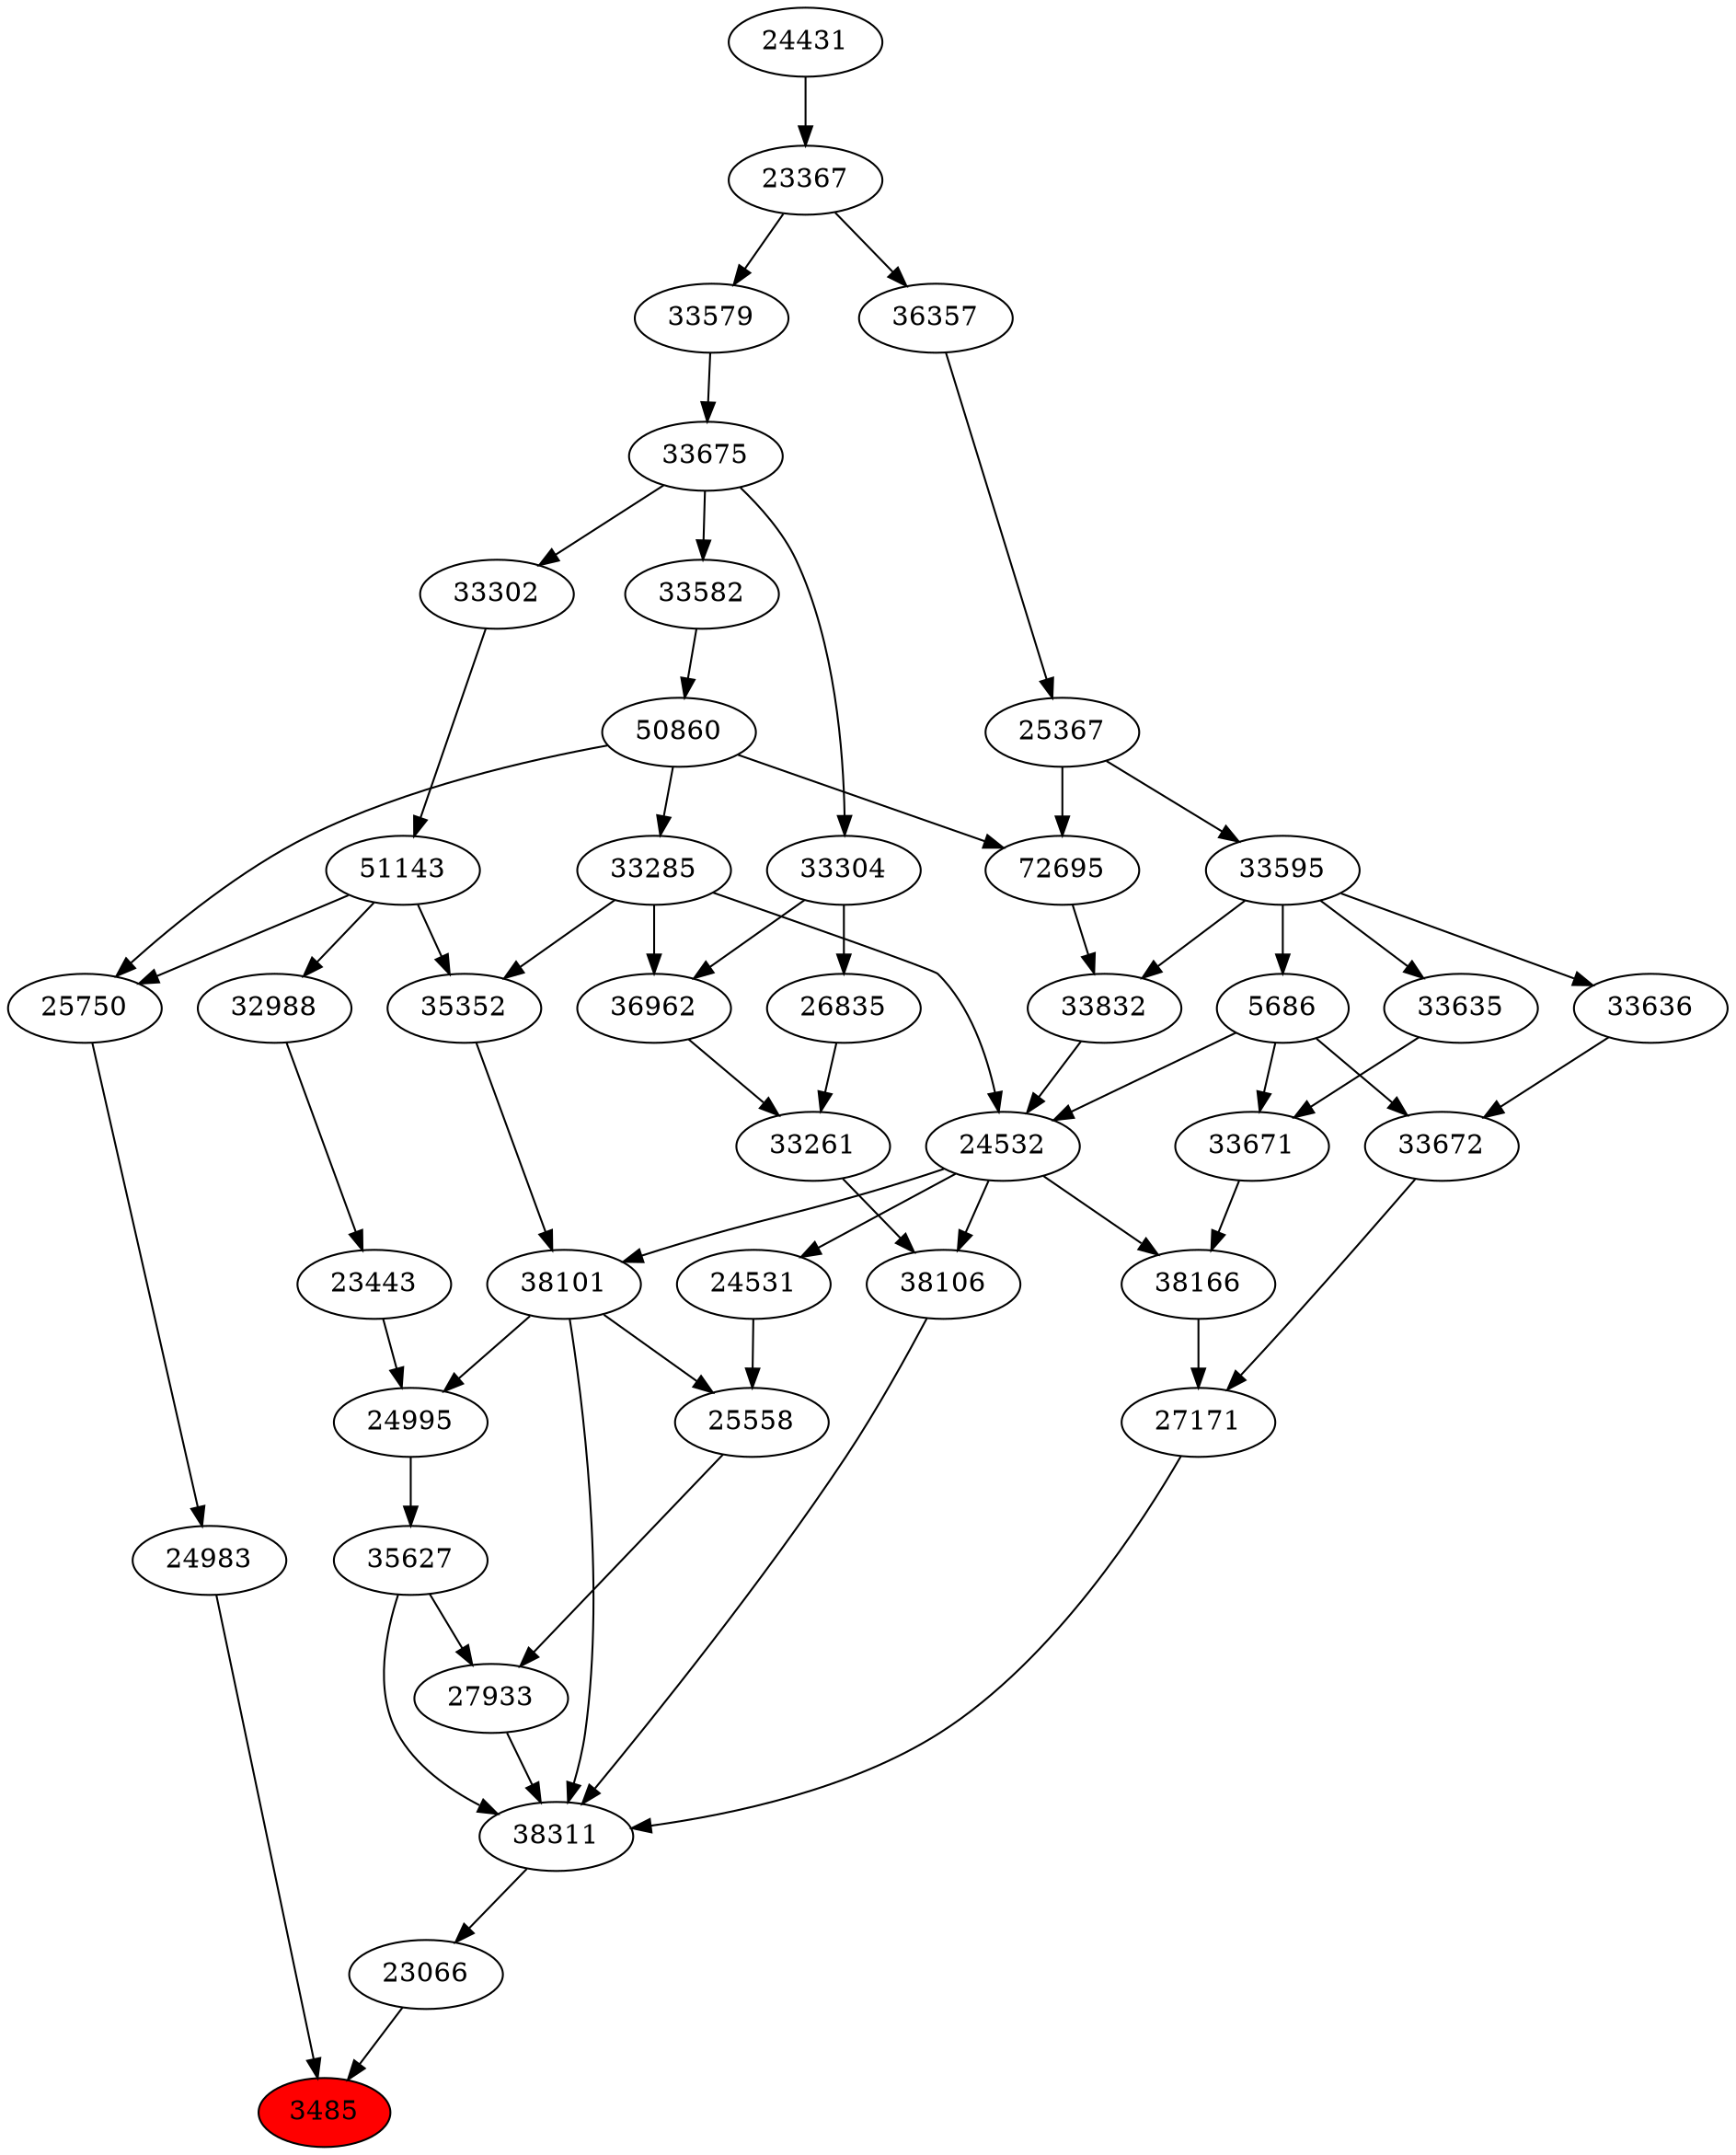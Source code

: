 strict digraph{ 
3485 [label="3485" fillcolor=red style=filled]
23066 -> 3485
24983 -> 3485
23066 [label="23066"]
38311 -> 23066
24983 [label="24983"]
25750 -> 24983
38311 [label="38311"]
27933 -> 38311
35627 -> 38311
27171 -> 38311
38101 -> 38311
38106 -> 38311
25750 [label="25750"]
50860 -> 25750
51143 -> 25750
27933 [label="27933"]
35627 -> 27933
25558 -> 27933
35627 [label="35627"]
24995 -> 35627
27171 [label="27171"]
33672 -> 27171
38166 -> 27171
38101 [label="38101"]
24532 -> 38101
35352 -> 38101
38106 [label="38106"]
33261 -> 38106
24532 -> 38106
50860 [label="50860"]
33582 -> 50860
51143 [label="51143"]
33302 -> 51143
25558 [label="25558"]
24531 -> 25558
38101 -> 25558
24995 [label="24995"]
23443 -> 24995
38101 -> 24995
33672 [label="33672"]
33636 -> 33672
5686 -> 33672
38166 [label="38166"]
24532 -> 38166
33671 -> 38166
24532 [label="24532"]
33285 -> 24532
5686 -> 24532
33832 -> 24532
35352 [label="35352"]
33285 -> 35352
51143 -> 35352
33261 [label="33261"]
36962 -> 33261
26835 -> 33261
33582 [label="33582"]
33675 -> 33582
33302 [label="33302"]
33675 -> 33302
24531 [label="24531"]
24532 -> 24531
23443 [label="23443"]
32988 -> 23443
33636 [label="33636"]
33595 -> 33636
5686 [label="5686"]
33595 -> 5686
33671 [label="33671"]
5686 -> 33671
33635 -> 33671
33285 [label="33285"]
50860 -> 33285
33832 [label="33832"]
72695 -> 33832
33595 -> 33832
36962 [label="36962"]
33285 -> 36962
33304 -> 36962
26835 [label="26835"]
33304 -> 26835
33675 [label="33675"]
33579 -> 33675
32988 [label="32988"]
51143 -> 32988
33595 [label="33595"]
25367 -> 33595
33635 [label="33635"]
33595 -> 33635
72695 [label="72695"]
50860 -> 72695
25367 -> 72695
33304 [label="33304"]
33675 -> 33304
33579 [label="33579"]
23367 -> 33579
25367 [label="25367"]
36357 -> 25367
23367 [label="23367"]
24431 -> 23367
36357 [label="36357"]
23367 -> 36357
24431 [label="24431"]
}